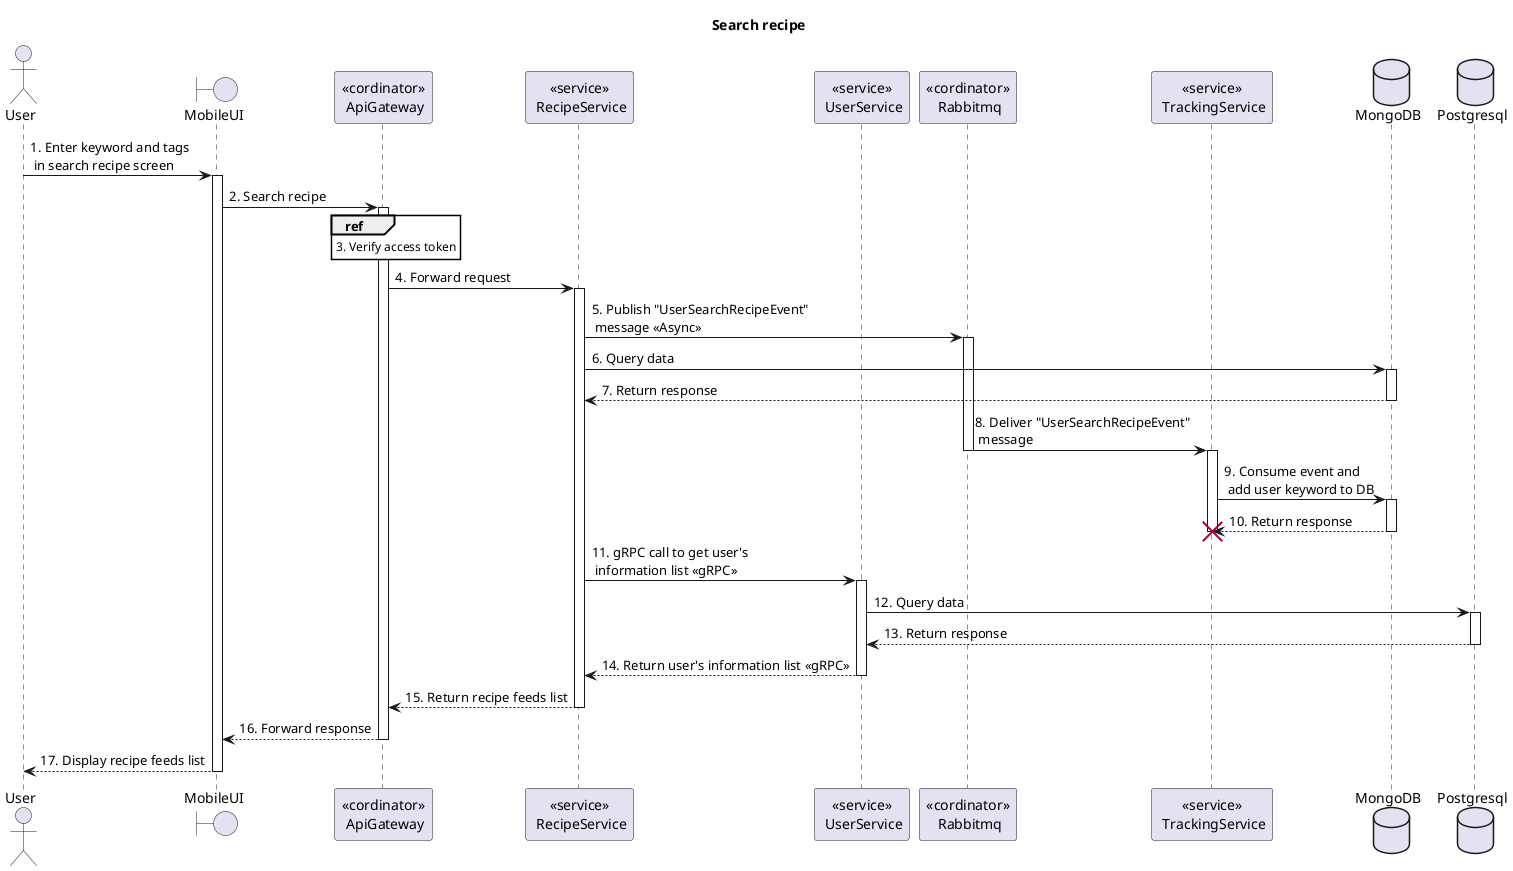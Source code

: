 @startuml Sequence
title "Search recipe"
<style>
  sequenceDiagram {
    reference {
      BackGroundColor white
    }
}
</style>

actor User
boundary MobileUI
participant "<<cordinator>>\n ApiGateway" as ApiGateway
participant "<<service>>\n RecipeService" as RecipeService
participant "<<service>>\n UserService" as UserService
participant "<<cordinator>>\n Rabbitmq" as Rabbitmq
participant "<<service>>\n TrackingService" as TrackingService
database MongoDB
database Postgresql

User -> MobileUI++: 1. Enter keyword and tags \n in search recipe screen

MobileUI -> ApiGateway++: 2. Search recipe

ref over ApiGateway: 3. Verify access token

ApiGateway -> RecipeService++: 4. Forward request

RecipeService -> Rabbitmq++: 5. Publish "UserSearchRecipeEvent" \n message <<Async>>

RecipeService -> MongoDB++: 6. Query data
RecipeService <-- MongoDB--: 7. Return response

Rabbitmq -> TrackingService: 8. Deliver "UserSearchRecipeEvent"\n message
deactivate Rabbitmq
activate TrackingService
TrackingService -> MongoDB++: 9. Consume event and \n add user keyword to DB
TrackingService <-- MongoDB--: 10. Return response
destroy TrackingService
deactivate TrackingService

RecipeService -> UserService++: 11. gRPC call to get user's \n information list <<gRPC>>
UserService -> Postgresql++: 12. Query data
UserService <-- Postgresql--: 13. Return response
RecipeService <-- UserService--: 14. Return user's information list <<gRPC>>

ApiGateway <-- RecipeService--: 15. Return recipe feeds list
MobileUI <-- ApiGateway--: 16. Forward response
User <-- MobileUI--: 17. Display recipe feeds list

@enduml
